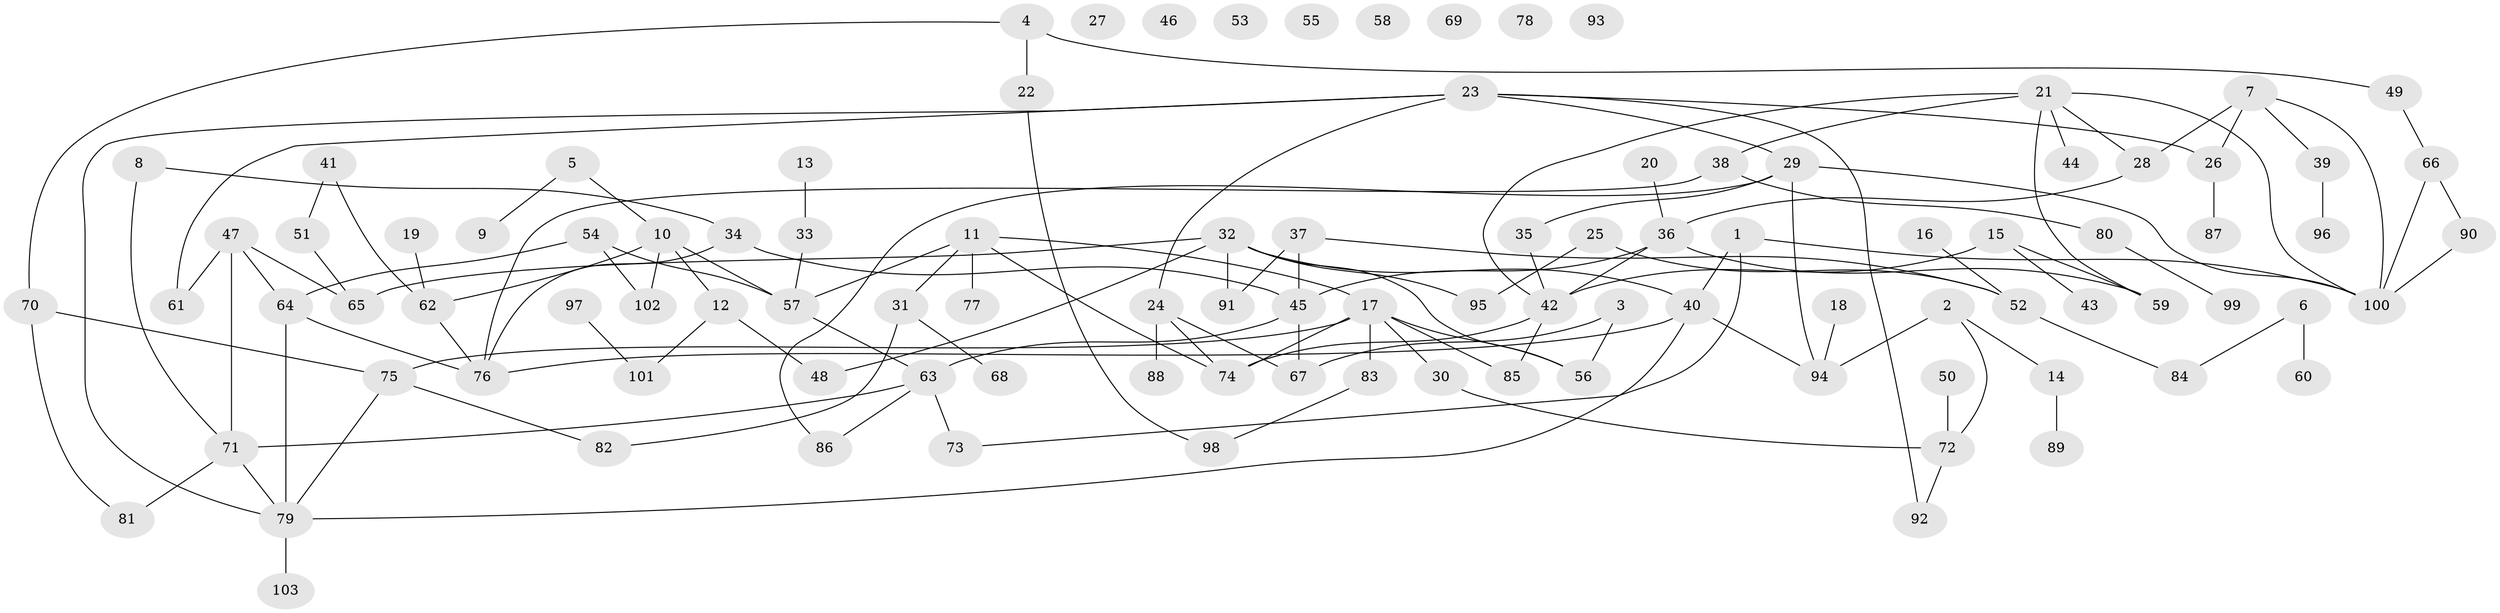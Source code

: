 // Generated by graph-tools (version 1.1) at 2025/33/03/09/25 02:33:23]
// undirected, 103 vertices, 134 edges
graph export_dot {
graph [start="1"]
  node [color=gray90,style=filled];
  1;
  2;
  3;
  4;
  5;
  6;
  7;
  8;
  9;
  10;
  11;
  12;
  13;
  14;
  15;
  16;
  17;
  18;
  19;
  20;
  21;
  22;
  23;
  24;
  25;
  26;
  27;
  28;
  29;
  30;
  31;
  32;
  33;
  34;
  35;
  36;
  37;
  38;
  39;
  40;
  41;
  42;
  43;
  44;
  45;
  46;
  47;
  48;
  49;
  50;
  51;
  52;
  53;
  54;
  55;
  56;
  57;
  58;
  59;
  60;
  61;
  62;
  63;
  64;
  65;
  66;
  67;
  68;
  69;
  70;
  71;
  72;
  73;
  74;
  75;
  76;
  77;
  78;
  79;
  80;
  81;
  82;
  83;
  84;
  85;
  86;
  87;
  88;
  89;
  90;
  91;
  92;
  93;
  94;
  95;
  96;
  97;
  98;
  99;
  100;
  101;
  102;
  103;
  1 -- 40;
  1 -- 73;
  1 -- 100;
  2 -- 14;
  2 -- 72;
  2 -- 94;
  3 -- 56;
  3 -- 67;
  4 -- 22;
  4 -- 49;
  4 -- 70;
  5 -- 9;
  5 -- 10;
  6 -- 60;
  6 -- 84;
  7 -- 26;
  7 -- 28;
  7 -- 39;
  7 -- 100;
  8 -- 34;
  8 -- 71;
  10 -- 12;
  10 -- 57;
  10 -- 62;
  10 -- 102;
  11 -- 17;
  11 -- 31;
  11 -- 57;
  11 -- 74;
  11 -- 77;
  12 -- 48;
  12 -- 101;
  13 -- 33;
  14 -- 89;
  15 -- 42;
  15 -- 43;
  15 -- 59;
  16 -- 52;
  17 -- 30;
  17 -- 56;
  17 -- 74;
  17 -- 75;
  17 -- 83;
  17 -- 85;
  18 -- 94;
  19 -- 62;
  20 -- 36;
  21 -- 28;
  21 -- 38;
  21 -- 42;
  21 -- 44;
  21 -- 59;
  21 -- 100;
  22 -- 98;
  23 -- 24;
  23 -- 26;
  23 -- 29;
  23 -- 61;
  23 -- 79;
  23 -- 92;
  24 -- 67;
  24 -- 74;
  24 -- 88;
  25 -- 52;
  25 -- 95;
  26 -- 87;
  28 -- 36;
  29 -- 35;
  29 -- 86;
  29 -- 94;
  29 -- 100;
  30 -- 72;
  31 -- 68;
  31 -- 82;
  32 -- 40;
  32 -- 48;
  32 -- 56;
  32 -- 65;
  32 -- 91;
  32 -- 95;
  33 -- 57;
  34 -- 45;
  34 -- 76;
  35 -- 42;
  36 -- 42;
  36 -- 45;
  36 -- 59;
  37 -- 45;
  37 -- 52;
  37 -- 91;
  38 -- 76;
  38 -- 80;
  39 -- 96;
  40 -- 76;
  40 -- 79;
  40 -- 94;
  41 -- 51;
  41 -- 62;
  42 -- 74;
  42 -- 85;
  45 -- 63;
  45 -- 67;
  47 -- 61;
  47 -- 64;
  47 -- 65;
  47 -- 71;
  49 -- 66;
  50 -- 72;
  51 -- 65;
  52 -- 84;
  54 -- 57;
  54 -- 64;
  54 -- 102;
  57 -- 63;
  62 -- 76;
  63 -- 71;
  63 -- 73;
  63 -- 86;
  64 -- 76;
  64 -- 79;
  66 -- 90;
  66 -- 100;
  70 -- 75;
  70 -- 81;
  71 -- 79;
  71 -- 81;
  72 -- 92;
  75 -- 79;
  75 -- 82;
  79 -- 103;
  80 -- 99;
  83 -- 98;
  90 -- 100;
  97 -- 101;
}
